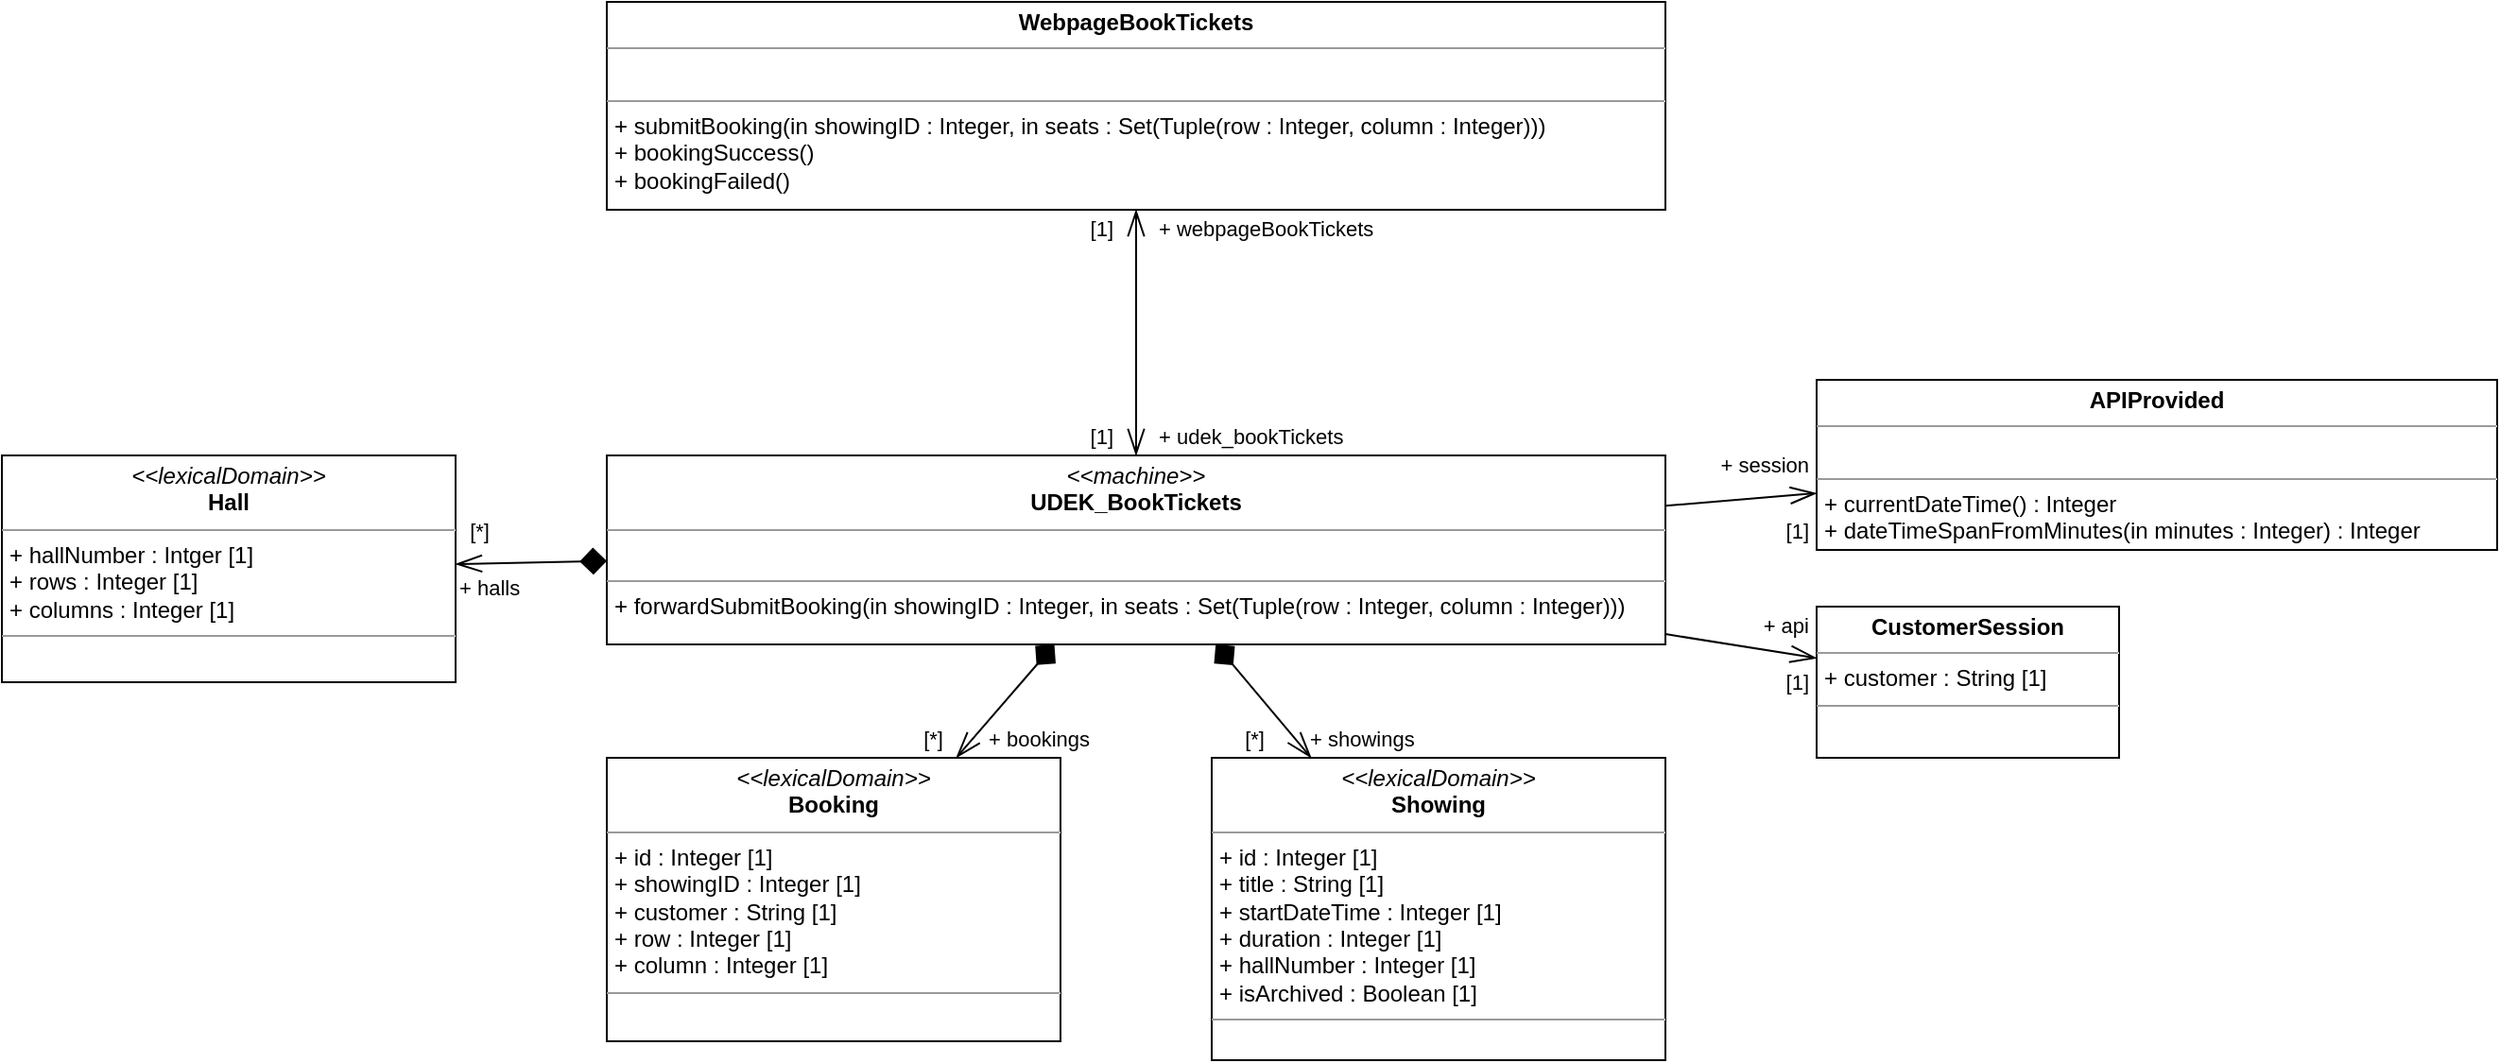 <mxfile version="16.5.1" type="device"><diagram id="6VRRxPImTVzxt0PTVXgS" name="Page-1"><mxGraphModel dx="524" dy="416" grid="1" gridSize="10" guides="1" tooltips="1" connect="1" arrows="1" fold="1" page="1" pageScale="1" pageWidth="3300" pageHeight="2339" math="0" shadow="0"><root><mxCell id="0"/><mxCell id="1" parent="0"/><mxCell id="iSEop8dyOF49FDNXQmVK-7" style="rounded=0;orthogonalLoop=1;jettySize=auto;html=1;startArrow=diamond;startFill=1;endSize=12;startSize=12;endArrow=openThin;endFill=0;" parent="1" source="iSEop8dyOF49FDNXQmVK-1" target="iSEop8dyOF49FDNXQmVK-6" edge="1"><mxGeometry relative="1" as="geometry"/></mxCell><mxCell id="iSEop8dyOF49FDNXQmVK-8" style="edgeStyle=none;shape=connector;rounded=0;orthogonalLoop=1;jettySize=auto;html=1;labelBackgroundColor=default;fontFamily=Helvetica;fontSize=11;fontColor=default;startArrow=diamond;startFill=1;endArrow=openThin;endFill=0;startSize=12;endSize=12;strokeColor=default;" parent="1" source="iSEop8dyOF49FDNXQmVK-1" target="iSEop8dyOF49FDNXQmVK-5" edge="1"><mxGeometry relative="1" as="geometry"/></mxCell><mxCell id="iSEop8dyOF49FDNXQmVK-9" style="edgeStyle=none;shape=connector;rounded=0;orthogonalLoop=1;jettySize=auto;html=1;labelBackgroundColor=default;fontFamily=Helvetica;fontSize=11;fontColor=default;startArrow=diamond;startFill=1;endArrow=openThin;endFill=0;startSize=12;endSize=12;strokeColor=default;" parent="1" source="iSEop8dyOF49FDNXQmVK-1" target="iSEop8dyOF49FDNXQmVK-4" edge="1"><mxGeometry relative="1" as="geometry"/></mxCell><mxCell id="iSEop8dyOF49FDNXQmVK-25" style="edgeStyle=none;shape=connector;rounded=0;orthogonalLoop=1;jettySize=auto;html=1;labelBackgroundColor=default;fontFamily=Helvetica;fontSize=11;fontColor=default;startArrow=none;startFill=0;endArrow=openThin;endFill=0;startSize=12;endSize=12;strokeColor=default;" parent="1" source="iSEop8dyOF49FDNXQmVK-1" target="iSEop8dyOF49FDNXQmVK-24" edge="1"><mxGeometry relative="1" as="geometry"/></mxCell><mxCell id="iSEop8dyOF49FDNXQmVK-1" value="&lt;p style=&quot;margin: 0px ; margin-top: 4px ; text-align: center&quot;&gt;&lt;i&gt;&amp;lt;&amp;lt;machine&amp;gt;&amp;gt;&lt;/i&gt;&lt;br&gt;&lt;b&gt;UDEK_BookTickets&lt;/b&gt;&lt;/p&gt;&lt;hr size=&quot;1&quot;&gt;&lt;p style=&quot;margin: 0px ; margin-left: 4px&quot;&gt;&lt;br&gt;&lt;/p&gt;&lt;hr size=&quot;1&quot;&gt;&lt;p style=&quot;margin: 0px ; margin-left: 4px&quot;&gt;+ forwardSubmitBooking(in showingID : Integer, in seats : Set(Tuple(row : Integer, column : Integer)))&lt;/p&gt;" style="verticalAlign=top;align=left;overflow=fill;fontSize=12;fontFamily=Helvetica;html=1;rounded=0;shadow=0;glass=0;comic=0;sketch=0;pointerEvents=1;fontColor=default;gradientColor=none;container=0;" parent="1" vertex="1"><mxGeometry x="640" y="320" width="560" height="100" as="geometry"/></mxCell><mxCell id="iSEop8dyOF49FDNXQmVK-15" style="edgeStyle=none;shape=connector;rounded=0;orthogonalLoop=1;jettySize=auto;html=1;labelBackgroundColor=default;fontFamily=Helvetica;fontSize=11;fontColor=default;startArrow=openThin;startFill=0;endArrow=openThin;endFill=0;startSize=12;endSize=12;strokeColor=default;" parent="1" source="iSEop8dyOF49FDNXQmVK-2" target="iSEop8dyOF49FDNXQmVK-1" edge="1"><mxGeometry relative="1" as="geometry"/></mxCell><mxCell id="iSEop8dyOF49FDNXQmVK-2" value="&lt;p style=&quot;margin: 0px ; margin-top: 4px ; text-align: center&quot;&gt;&lt;b&gt;WebpageBookTickets&lt;/b&gt;&lt;/p&gt;&lt;hr size=&quot;1&quot;&gt;&lt;p style=&quot;margin: 0px ; margin-left: 4px&quot;&gt;&lt;br&gt;&lt;/p&gt;&lt;hr size=&quot;1&quot;&gt;&lt;p style=&quot;margin: 0px ; margin-left: 4px&quot;&gt;+ submitBooking(in showingID : Integer, in seats : Set(Tuple(row : Integer, column : Integer)))&lt;/p&gt;&lt;p style=&quot;margin: 0px ; margin-left: 4px&quot;&gt;+ bookingSuccess()&lt;/p&gt;&lt;p style=&quot;margin: 0px ; margin-left: 4px&quot;&gt;+ bookingFailed()&lt;/p&gt;" style="verticalAlign=top;align=left;overflow=fill;fontSize=12;fontFamily=Helvetica;html=1;rounded=0;shadow=0;glass=0;comic=0;sketch=0;pointerEvents=1;fontColor=default;gradientColor=none;container=0;" parent="1" vertex="1"><mxGeometry x="640" y="80" width="560" height="110" as="geometry"/></mxCell><mxCell id="iSEop8dyOF49FDNXQmVK-4" value="&lt;p style=&quot;margin: 0px ; margin-top: 4px ; text-align: center&quot;&gt;&lt;i&gt;&amp;lt;&amp;lt;lexicalDomain&amp;gt;&amp;gt;&lt;/i&gt;&lt;br&gt;&lt;b&gt;Showing&lt;/b&gt;&lt;/p&gt;&lt;hr size=&quot;1&quot;&gt;&lt;p style=&quot;margin: 0px 0px 0px 4px&quot;&gt;+ id : Integer [1]&lt;br&gt;&lt;/p&gt;&lt;p style=&quot;margin: 0px 0px 0px 4px&quot;&gt;+ title : String [1]&lt;/p&gt;&lt;p style=&quot;margin: 0px 0px 0px 4px&quot;&gt;+ startDateTime : Integer [1]&lt;/p&gt;&lt;p style=&quot;margin: 0px 0px 0px 4px&quot;&gt;+ duration : Integer [1]&lt;/p&gt;&lt;p style=&quot;margin: 0px 0px 0px 4px&quot;&gt;+ hallNumber : Integer [1]&lt;/p&gt;&lt;p style=&quot;margin: 0px 0px 0px 4px&quot;&gt;+ isArchived : Boolean [1]&lt;/p&gt;&lt;hr size=&quot;1&quot;&gt;&lt;p style=&quot;margin: 0px ; margin-left: 4px&quot;&gt;&lt;br&gt;&lt;/p&gt;" style="verticalAlign=top;align=left;overflow=fill;fontSize=12;fontFamily=Helvetica;html=1;rounded=0;shadow=0;glass=0;comic=0;sketch=0;pointerEvents=1;fontColor=default;gradientColor=none;container=0;" parent="1" vertex="1"><mxGeometry x="960" y="480" width="240" height="160" as="geometry"/></mxCell><mxCell id="iSEop8dyOF49FDNXQmVK-5" value="&lt;p style=&quot;margin: 0px ; margin-top: 4px ; text-align: center&quot;&gt;&lt;i&gt;&amp;lt;&amp;lt;lexicalDomain&amp;gt;&amp;gt;&lt;/i&gt;&lt;br&gt;&lt;b&gt;Booking&lt;/b&gt;&lt;/p&gt;&lt;hr size=&quot;1&quot;&gt;&lt;p style=&quot;margin: 0px 0px 0px 4px&quot;&gt;+ id : Integer [1]&lt;/p&gt;&lt;p style=&quot;margin: 0px 0px 0px 4px&quot;&gt;+ showingID : Integer [1]&lt;/p&gt;&lt;p style=&quot;margin: 0px 0px 0px 4px&quot;&gt;+ customer : String [1]&lt;/p&gt;&lt;p style=&quot;margin: 0px 0px 0px 4px&quot;&gt;+ row : Integer [1]&lt;/p&gt;&lt;p style=&quot;margin: 0px 0px 0px 4px&quot;&gt;+ column : Integer [1]&lt;/p&gt;&lt;hr size=&quot;1&quot;&gt;&lt;p style=&quot;margin: 0px ; margin-left: 4px&quot;&gt;&lt;br&gt;&lt;/p&gt;" style="verticalAlign=top;align=left;overflow=fill;fontSize=12;fontFamily=Helvetica;html=1;rounded=0;shadow=0;glass=0;comic=0;sketch=0;pointerEvents=1;fontColor=default;gradientColor=none;container=0;" parent="1" vertex="1"><mxGeometry x="640" y="480" width="240" height="150" as="geometry"/></mxCell><mxCell id="iSEop8dyOF49FDNXQmVK-6" value="&lt;p style=&quot;margin: 0px ; margin-top: 4px ; text-align: center&quot;&gt;&lt;i&gt;&amp;lt;&amp;lt;lexicalDomain&amp;gt;&amp;gt;&lt;/i&gt;&lt;br&gt;&lt;b&gt;Hall&lt;/b&gt;&lt;/p&gt;&lt;hr size=&quot;1&quot;&gt;&lt;p style=&quot;margin: 0px 0px 0px 4px&quot;&gt;+ hallNumber : Intger [1]&lt;/p&gt;&lt;p style=&quot;margin: 0px 0px 0px 4px&quot;&gt;+ rows&lt;span&gt;&amp;nbsp;: Integer [1]&lt;/span&gt;&lt;/p&gt;&lt;p style=&quot;margin: 0px 0px 0px 4px&quot;&gt;+ columns : Integer [1]&lt;/p&gt;&lt;hr size=&quot;1&quot;&gt;&lt;p style=&quot;margin: 0px ; margin-left: 4px&quot;&gt;&lt;br&gt;&lt;/p&gt;" style="verticalAlign=top;align=left;overflow=fill;fontSize=12;fontFamily=Helvetica;html=1;rounded=0;shadow=0;glass=0;comic=0;sketch=0;pointerEvents=1;fontColor=default;gradientColor=none;container=0;" parent="1" vertex="1"><mxGeometry x="320" y="320" width="240" height="120" as="geometry"/></mxCell><mxCell id="iSEop8dyOF49FDNXQmVK-10" value="[*]" style="text;html=1;strokeColor=none;fillColor=none;align=right;verticalAlign=middle;whiteSpace=wrap;rounded=0;fontFamily=Helvetica;fontSize=11;fontColor=default;" parent="1" vertex="1"><mxGeometry x="560" y="350" width="20" height="20" as="geometry"/></mxCell><mxCell id="iSEop8dyOF49FDNXQmVK-11" value="+ bookings" style="text;html=1;strokeColor=none;fillColor=none;align=left;verticalAlign=middle;whiteSpace=wrap;rounded=0;fontFamily=Helvetica;fontSize=11;fontColor=default;" parent="1" vertex="1"><mxGeometry x="840" y="460" width="60" height="20" as="geometry"/></mxCell><mxCell id="iSEop8dyOF49FDNXQmVK-12" value="+ showings" style="text;html=1;strokeColor=none;fillColor=none;align=left;verticalAlign=middle;whiteSpace=wrap;rounded=0;fontFamily=Helvetica;fontSize=11;fontColor=default;" parent="1" vertex="1"><mxGeometry x="1010" y="460" width="60" height="20" as="geometry"/></mxCell><mxCell id="iSEop8dyOF49FDNXQmVK-13" value="[*]" style="text;html=1;strokeColor=none;fillColor=none;align=right;verticalAlign=middle;whiteSpace=wrap;rounded=0;fontFamily=Helvetica;fontSize=11;fontColor=default;" parent="1" vertex="1"><mxGeometry x="970" y="460" width="20" height="20" as="geometry"/></mxCell><mxCell id="iSEop8dyOF49FDNXQmVK-14" value="+ halls" style="text;html=1;strokeColor=none;fillColor=none;align=left;verticalAlign=middle;whiteSpace=wrap;rounded=0;fontFamily=Helvetica;fontSize=11;fontColor=default;" parent="1" vertex="1"><mxGeometry x="560" y="380" width="60" height="20" as="geometry"/></mxCell><mxCell id="iSEop8dyOF49FDNXQmVK-16" value="[1]" style="text;html=1;strokeColor=none;fillColor=none;align=right;verticalAlign=middle;whiteSpace=wrap;rounded=0;fontFamily=Helvetica;fontSize=11;fontColor=default;" parent="1" vertex="1"><mxGeometry x="890" y="190" width="20" height="20" as="geometry"/></mxCell><mxCell id="iSEop8dyOF49FDNXQmVK-17" value="[1]" style="text;html=1;strokeColor=none;fillColor=none;align=right;verticalAlign=middle;whiteSpace=wrap;rounded=0;fontFamily=Helvetica;fontSize=11;fontColor=default;" parent="1" vertex="1"><mxGeometry x="890" y="300" width="20" height="20" as="geometry"/></mxCell><mxCell id="iSEop8dyOF49FDNXQmVK-18" value="+ udek_bookTickets" style="text;html=1;strokeColor=none;fillColor=none;align=left;verticalAlign=middle;whiteSpace=wrap;rounded=0;fontFamily=Helvetica;fontSize=11;fontColor=default;" parent="1" vertex="1"><mxGeometry x="930" y="300" width="100" height="20" as="geometry"/></mxCell><mxCell id="iSEop8dyOF49FDNXQmVK-19" value="+ webpageBookTickets" style="text;html=1;strokeColor=none;fillColor=none;align=left;verticalAlign=middle;whiteSpace=wrap;rounded=0;fontFamily=Helvetica;fontSize=11;fontColor=default;" parent="1" vertex="1"><mxGeometry x="930" y="190" width="150" height="20" as="geometry"/></mxCell><mxCell id="iSEop8dyOF49FDNXQmVK-20" value="[*]" style="text;html=1;strokeColor=none;fillColor=none;align=right;verticalAlign=middle;whiteSpace=wrap;rounded=0;fontFamily=Helvetica;fontSize=11;fontColor=default;" parent="1" vertex="1"><mxGeometry x="800" y="460" width="20" height="20" as="geometry"/></mxCell><mxCell id="iSEop8dyOF49FDNXQmVK-24" value="&lt;p style=&quot;margin: 0px ; margin-top: 4px ; text-align: center&quot;&gt;&lt;b&gt;CustomerSession&lt;/b&gt;&lt;/p&gt;&lt;hr size=&quot;1&quot;&gt;&lt;p style=&quot;margin: 0px ; margin-left: 4px&quot;&gt;+ customer : String [1]&lt;/p&gt;&lt;hr size=&quot;1&quot;&gt;&lt;p style=&quot;margin: 0px ; margin-left: 4px&quot;&gt;&lt;br&gt;&lt;/p&gt;" style="verticalAlign=top;align=left;overflow=fill;fontSize=12;fontFamily=Helvetica;html=1;rounded=0;shadow=0;glass=0;comic=0;sketch=0;pointerEvents=1;fontColor=default;gradientColor=none;container=0;" parent="1" vertex="1"><mxGeometry x="1280" y="400" width="160" height="80" as="geometry"/></mxCell><mxCell id="iSEop8dyOF49FDNXQmVK-26" value="[1]" style="text;html=1;strokeColor=none;fillColor=none;align=right;verticalAlign=middle;whiteSpace=wrap;rounded=0;fontFamily=Helvetica;fontSize=11;fontColor=default;spacingRight=2;" parent="1" vertex="1"><mxGeometry x="1260" y="430" width="20" height="20" as="geometry"/></mxCell><mxCell id="iSEop8dyOF49FDNXQmVK-28" value="+ session" style="text;html=1;strokeColor=none;fillColor=none;align=right;verticalAlign=middle;whiteSpace=wrap;rounded=0;fontFamily=Helvetica;fontSize=11;fontColor=default;spacingRight=2;" parent="1" vertex="1"><mxGeometry x="1220" y="315" width="60" height="20" as="geometry"/></mxCell><mxCell id="KuU0pp2xdQYKoCHx7aQN-1" value="&lt;p style=&quot;margin: 0px ; margin-top: 4px ; text-align: center&quot;&gt;&lt;b&gt;APIProvided&lt;/b&gt;&lt;/p&gt;&lt;hr size=&quot;1&quot;&gt;&lt;p style=&quot;margin: 0px ; margin-left: 4px&quot;&gt;&lt;br&gt;&lt;/p&gt;&lt;hr size=&quot;1&quot;&gt;&lt;p style=&quot;margin: 0px ; margin-left: 4px&quot;&gt;+ currentDateTime() : Integer&lt;/p&gt;&lt;p style=&quot;margin: 0px ; margin-left: 4px&quot;&gt;+ dateTimeSpanFromMinutes(in minutes : Integer) : Integer&lt;/p&gt;" style="verticalAlign=top;align=left;overflow=fill;fontSize=12;fontFamily=Helvetica;html=1;" vertex="1" parent="1"><mxGeometry x="1280" y="280" width="360" height="90" as="geometry"/></mxCell><mxCell id="KuU0pp2xdQYKoCHx7aQN-2" style="rounded=0;orthogonalLoop=1;jettySize=auto;html=1;startArrow=none;startFill=0;endArrow=openThin;endFill=0;endSize=12;startSize=12;" edge="1" parent="1" target="KuU0pp2xdQYKoCHx7aQN-1" source="iSEop8dyOF49FDNXQmVK-1"><mxGeometry relative="1" as="geometry"><mxPoint x="1230" y="228.571" as="sourcePoint"/><mxPoint x="1120" y="80" as="targetPoint"/></mxGeometry></mxCell><mxCell id="KuU0pp2xdQYKoCHx7aQN-3" value="[1]" style="text;html=1;strokeColor=none;fillColor=none;align=right;verticalAlign=middle;whiteSpace=wrap;rounded=0;fontFamily=Helvetica;fontSize=11;fontColor=default;spacingRight=2;" vertex="1" parent="1"><mxGeometry x="1260" y="350" width="20" height="20" as="geometry"/></mxCell><mxCell id="KuU0pp2xdQYKoCHx7aQN-4" value="+ api" style="text;html=1;strokeColor=none;fillColor=none;align=right;verticalAlign=middle;whiteSpace=wrap;rounded=0;fontFamily=Helvetica;fontSize=11;fontColor=default;spacingRight=2;" vertex="1" parent="1"><mxGeometry x="1250" y="400" width="30" height="20" as="geometry"/></mxCell></root></mxGraphModel></diagram></mxfile>
